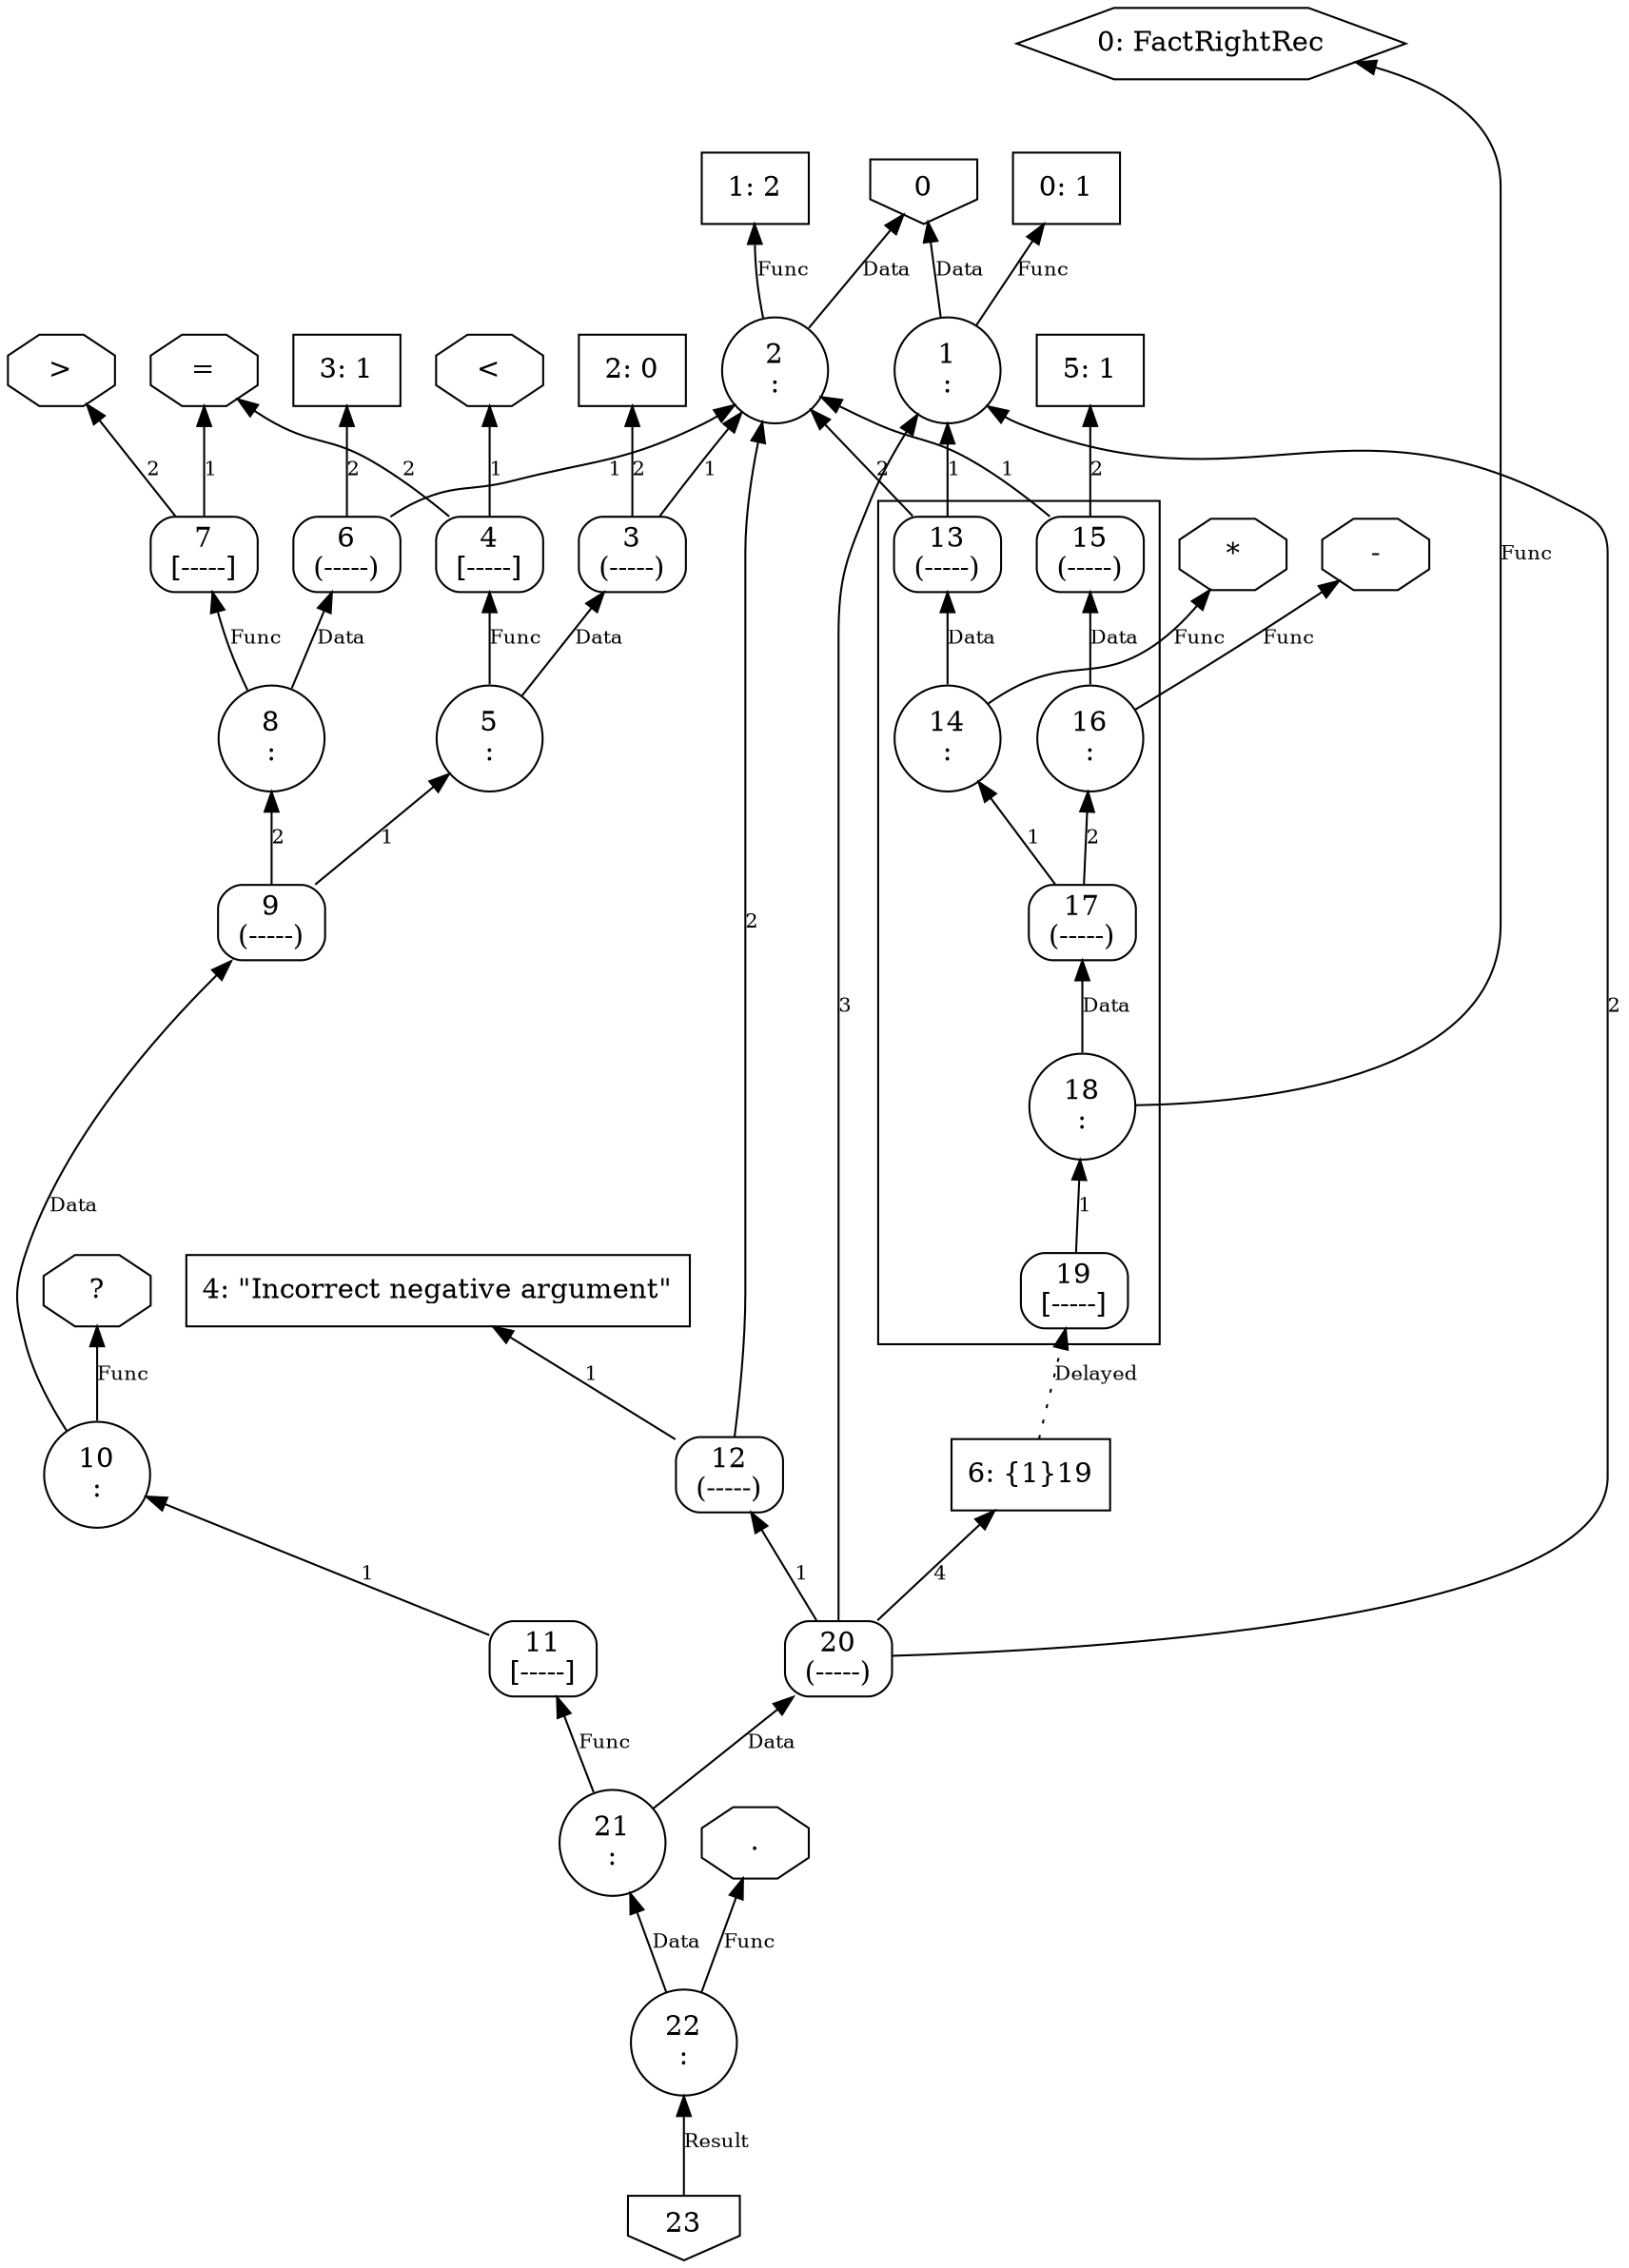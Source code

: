 digraph "FactRightRec" {
rankdir=BT

node [
  fontsize = "14"
  fontcolor = "black"
  shape = "box"
  style = "solid"
]

edge [
  fontsize = "14"
  fontcolor = "black"
  color = "black"
  style = "solid"
]

"s0" [
  fontsize = "14"
  fontcolor = "black"
  label = "<"
  shape = "octagon"
]

"s1" [
  fontsize = "14"
  fontcolor = "black"
  label = "="
  shape = "octagon"
]

"s2" [
  fontsize = "14"
  fontcolor = "black"
  label = ">"
  shape = "octagon"
]

"s3" [
  fontsize = "14"
  fontcolor = "black"
  label = "?"
  shape = "octagon"
]

"s4" [
  fontsize = "14"
  fontcolor = "black"
  label = "*"
  shape = "octagon"
]

"s5" [
  fontsize = "14"
  fontcolor = "black"
  label = "-"
  shape = "octagon"
]

"s6" [
  fontsize = "14"
  fontcolor = "black"
  label = "."
  shape = "octagon"
]

"e0" [
  fontsize = "14"
  fontcolor = "black"
  label = "0: FactRightRec"
  shape = "hexagon"
]

"l0" [
  fontsize = "14"
  fontcolor = "black"
  label = "0: 1"
  shape = "box"
]

"l1" [
  fontsize = "14"
  fontcolor = "black"
  label = "1: 2"
  shape = "box"
]

"l2" [
  fontsize = "14"
  fontcolor = "black"
  label = "2: 0"
  shape = "box"
]

"l3" [
  fontsize = "14"
  fontcolor = "black"
  label = "3: 1"
  shape = "box"
]

"l4" [
  fontsize = "14"
  fontcolor = "black"
  label = "4: \"Incorrect negative argument\""
  shape = "box"
]

"l5" [
  fontsize = "14"
  fontcolor = "black"
  label = "5: 1"
  shape = "box"
]

"l6" [
  fontsize = "14"
  fontcolor = "black"
  label = "6: {1}19"
  shape = "box"
]

"n0" [
  fontsize = "14"
  fontcolor = "black"
  label = "0"
  shape = "invhouse"
]

"n1" [
  fontsize = "14"
  fontcolor = "black"
  label = "1\n:"
  shape = "circle"
]

"n2" [
  fontsize = "14"
  fontcolor = "black"
  label = "2\n:"
  shape = "circle"
]

"n3" [
  fontsize = "14"
  fontcolor = "black"
  label = "3\n(-----)"
  shape = "box"
  style = "rounded"
]

"n4" [
  fontsize = "14"
  fontcolor = "black"
  label = "4\n[-----]"
  shape = "box"
  style = "rounded"
]

"n5" [
  fontsize = "14"
  fontcolor = "black"
  label = "5\n:"
  shape = "circle"
]

"n6" [
  fontsize = "14"
  fontcolor = "black"
  label = "6\n(-----)"
  shape = "box"
  style = "rounded"
]

"n7" [
  fontsize = "14"
  fontcolor = "black"
  label = "7\n[-----]"
  shape = "box"
  style = "rounded"
]

"n8" [
  fontsize = "14"
  fontcolor = "black"
  label = "8\n:"
  shape = "circle"
]

"n9" [
  fontsize = "14"
  fontcolor = "black"
  label = "9\n(-----)"
  shape = "box"
  style = "rounded"
]

"n10" [
  fontsize = "14"
  fontcolor = "black"
  label = "10\n:"
  shape = "circle"
]

"n11" [
  fontsize = "14"
  fontcolor = "black"
  label = "11\n[-----]"
  shape = "box"
  style = "rounded"
]

"n12" [
  fontsize = "14"
  fontcolor = "black"
  label = "12\n(-----)"
  shape = "box"
  style = "rounded"
]

"n13" [
  fontsize = "14"
  fontcolor = "black"
  label = "13\n(-----)"
  shape = "box"
  style = "rounded"
]

"n14" [
  fontsize = "14"
  fontcolor = "black"
  label = "14\n:"
  shape = "circle"
]

"n15" [
  fontsize = "14"
  fontcolor = "black"
  label = "15\n(-----)"
  shape = "box"
  style = "rounded"
]

"n16" [
  fontsize = "14"
  fontcolor = "black"
  label = "16\n:"
  shape = "circle"
]

"n17" [
  fontsize = "14"
  fontcolor = "black"
  label = "17\n(-----)"
  shape = "box"
  style = "rounded"
]

"n18" [
  fontsize = "14"
  fontcolor = "black"
  label = "18\n:"
  shape = "circle"
]

"n19" [
  fontsize = "14"
  fontcolor = "black"
  label = "19\n[-----]"
  shape = "box"
  style = "rounded"
]

"n20" [
  fontsize = "14"
  fontcolor = "black"
  label = "20\n(-----)"
  shape = "box"
  style = "rounded"
]

"n21" [
  fontsize = "14"
  fontcolor = "black"
  label = "21\n:"
  shape = "circle"
]

"n22" [
  fontsize = "14"
  fontcolor = "black"
  label = "22\n:"
  shape = "circle"
]

"n23" [
  fontsize = "14"
  fontcolor = "black"
  label = "23"
  shape = "invhouse"
]

"n0" -> "e0" [
  style = "invis"
]

"l6" -> "n19" [
  fontsize = "10"
  fontcolor = "black"
  label = "Delayed"
  color = "black"
  style = "dotted"
]

"n1" -> "n0" [
  fontsize = "10"
  fontcolor = "black"
  label = "Data"
  color = "black"
  style = "solid"
]

"n1" -> "l0" [
  fontsize = "10"
  fontcolor = "black"
  label = "Func"
  color = "black"
  style = "solid"
]

"n2" -> "n0" [
  fontsize = "10"
  fontcolor = "black"
  label = "Data"
  color = "black"
  style = "solid"
]

"n2" -> "l1" [
  fontsize = "10"
  fontcolor = "black"
  label = "Func"
  color = "black"
  style = "solid"
]

"n3" -> "n2" [
  fontsize = "10"
  fontcolor = "black"
  label = "1"
  color = "black"
  style = "solid"
]

"n3" -> "l2" [
  fontsize = "10"
  fontcolor = "black"
  label = "2"
  color = "black"
  style = "solid"
]

"n4" -> "s0" [
  fontsize = "10"
  fontcolor = "black"
  label = "1"
  color = "black"
  style = "solid"
]

"n4" -> "s1" [
  fontsize = "10"
  fontcolor = "black"
  label = "2"
  color = "black"
  style = "solid"
]

"n5" -> "n3" [
  fontsize = "10"
  fontcolor = "black"
  label = "Data"
  color = "black"
  style = "solid"
]

"n5" -> "n4" [
  fontsize = "10"
  fontcolor = "black"
  label = "Func"
  color = "black"
  style = "solid"
]

"n6" -> "n2" [
  fontsize = "10"
  fontcolor = "black"
  label = "1"
  color = "black"
  style = "solid"
]

"n6" -> "l3" [
  fontsize = "10"
  fontcolor = "black"
  label = "2"
  color = "black"
  style = "solid"
]

"n7" -> "s1" [
  fontsize = "10"
  fontcolor = "black"
  label = "1"
  color = "black"
  style = "solid"
]

"n7" -> "s2" [
  fontsize = "10"
  fontcolor = "black"
  label = "2"
  color = "black"
  style = "solid"
]

"n8" -> "n6" [
  fontsize = "10"
  fontcolor = "black"
  label = "Data"
  color = "black"
  style = "solid"
]

"n8" -> "n7" [
  fontsize = "10"
  fontcolor = "black"
  label = "Func"
  color = "black"
  style = "solid"
]

"n9" -> "n5" [
  fontsize = "10"
  fontcolor = "black"
  label = "1"
  color = "black"
  style = "solid"
]

"n9" -> "n8" [
  fontsize = "10"
  fontcolor = "black"
  label = "2"
  color = "black"
  style = "solid"
]

"n10" -> "n9" [
  fontsize = "10"
  fontcolor = "black"
  label = "Data"
  color = "black"
  style = "solid"
]

"n10" -> "s3" [
  fontsize = "10"
  fontcolor = "black"
  label = "Func"
  color = "black"
  style = "solid"
]

"n11" -> "n10" [
  fontsize = "10"
  fontcolor = "black"
  label = "1"
  color = "black"
  style = "solid"
]

"n12" -> "l4" [
  fontsize = "10"
  fontcolor = "black"
  label = "1"
  color = "black"
  style = "solid"
]

"n12" -> "n2" [
  fontsize = "10"
  fontcolor = "black"
  label = "2"
  color = "black"
  style = "solid"
]

"n13" -> "n1" [
  fontsize = "10"
  fontcolor = "black"
  label = "1"
  color = "black"
  style = "solid"
]

"n13" -> "n2" [
  fontsize = "10"
  fontcolor = "black"
  label = "2"
  color = "black"
  style = "solid"
]

"n14" -> "n13" [
  fontsize = "10"
  fontcolor = "black"
  label = "Data"
  color = "black"
  style = "solid"
]

"n14" -> "s4" [
  fontsize = "10"
  fontcolor = "black"
  label = "Func"
  color = "black"
  style = "solid"
]

"n15" -> "n2" [
  fontsize = "10"
  fontcolor = "black"
  label = "1"
  color = "black"
  style = "solid"
]

"n15" -> "l5" [
  fontsize = "10"
  fontcolor = "black"
  label = "2"
  color = "black"
  style = "solid"
]

"n16" -> "n15" [
  fontsize = "10"
  fontcolor = "black"
  label = "Data"
  color = "black"
  style = "solid"
]

"n16" -> "s5" [
  fontsize = "10"
  fontcolor = "black"
  label = "Func"
  color = "black"
  style = "solid"
]

"n17" -> "n14" [
  fontsize = "10"
  fontcolor = "black"
  label = "1"
  color = "black"
  style = "solid"
]

"n17" -> "n16" [
  fontsize = "10"
  fontcolor = "black"
  label = "2"
  color = "black"
  style = "solid"
]

"n18" -> "n17" [
  fontsize = "10"
  fontcolor = "black"
  label = "Data"
  color = "black"
  style = "solid"
]

"n18" -> "e0" [
  fontsize = "10"
  fontcolor = "black"
  label = "Func"
  color = "black"
  style = "solid"
]

"n19" -> "n18" [
  fontsize = "10"
  fontcolor = "black"
  label = "1"
  color = "black"
  style = "solid"
]

"n20" -> "n12" [
  fontsize = "10"
  fontcolor = "black"
  label = "1"
  color = "black"
  style = "solid"
]

"n20" -> "n1" [
  fontsize = "10"
  fontcolor = "black"
  label = "2"
  color = "black"
  style = "solid"
]

"n20" -> "n1" [
  fontsize = "10"
  fontcolor = "black"
  label = "3"
  color = "black"
  style = "solid"
]

"n20" -> "l6" [
  fontsize = "10"
  fontcolor = "black"
  label = "4"
  color = "black"
  style = "solid"
]

"n21" -> "n20" [
  fontsize = "10"
  fontcolor = "black"
  label = "Data"
  color = "black"
  style = "solid"
]

"n21" -> "n11" [
  fontsize = "10"
  fontcolor = "black"
  label = "Func"
  color = "black"
  style = "solid"
]

"n22" -> "n21" [
  fontsize = "10"
  fontcolor = "black"
  label = "Data"
  color = "black"
  style = "solid"
]

"n22" -> "s6" [
  fontsize = "10"
  fontcolor = "black"
  label = "Func"
  color = "black"
  style = "solid"
]

"n23" -> "n22" [
  fontsize = "10"
  fontcolor = "black"
  label = "Result"
  color = "black"
  style = "solid"
]

subgraph "cluster_delay_1" { "n13" "n14" "n15" "n16" "n17" "n18" "n19" }
}
